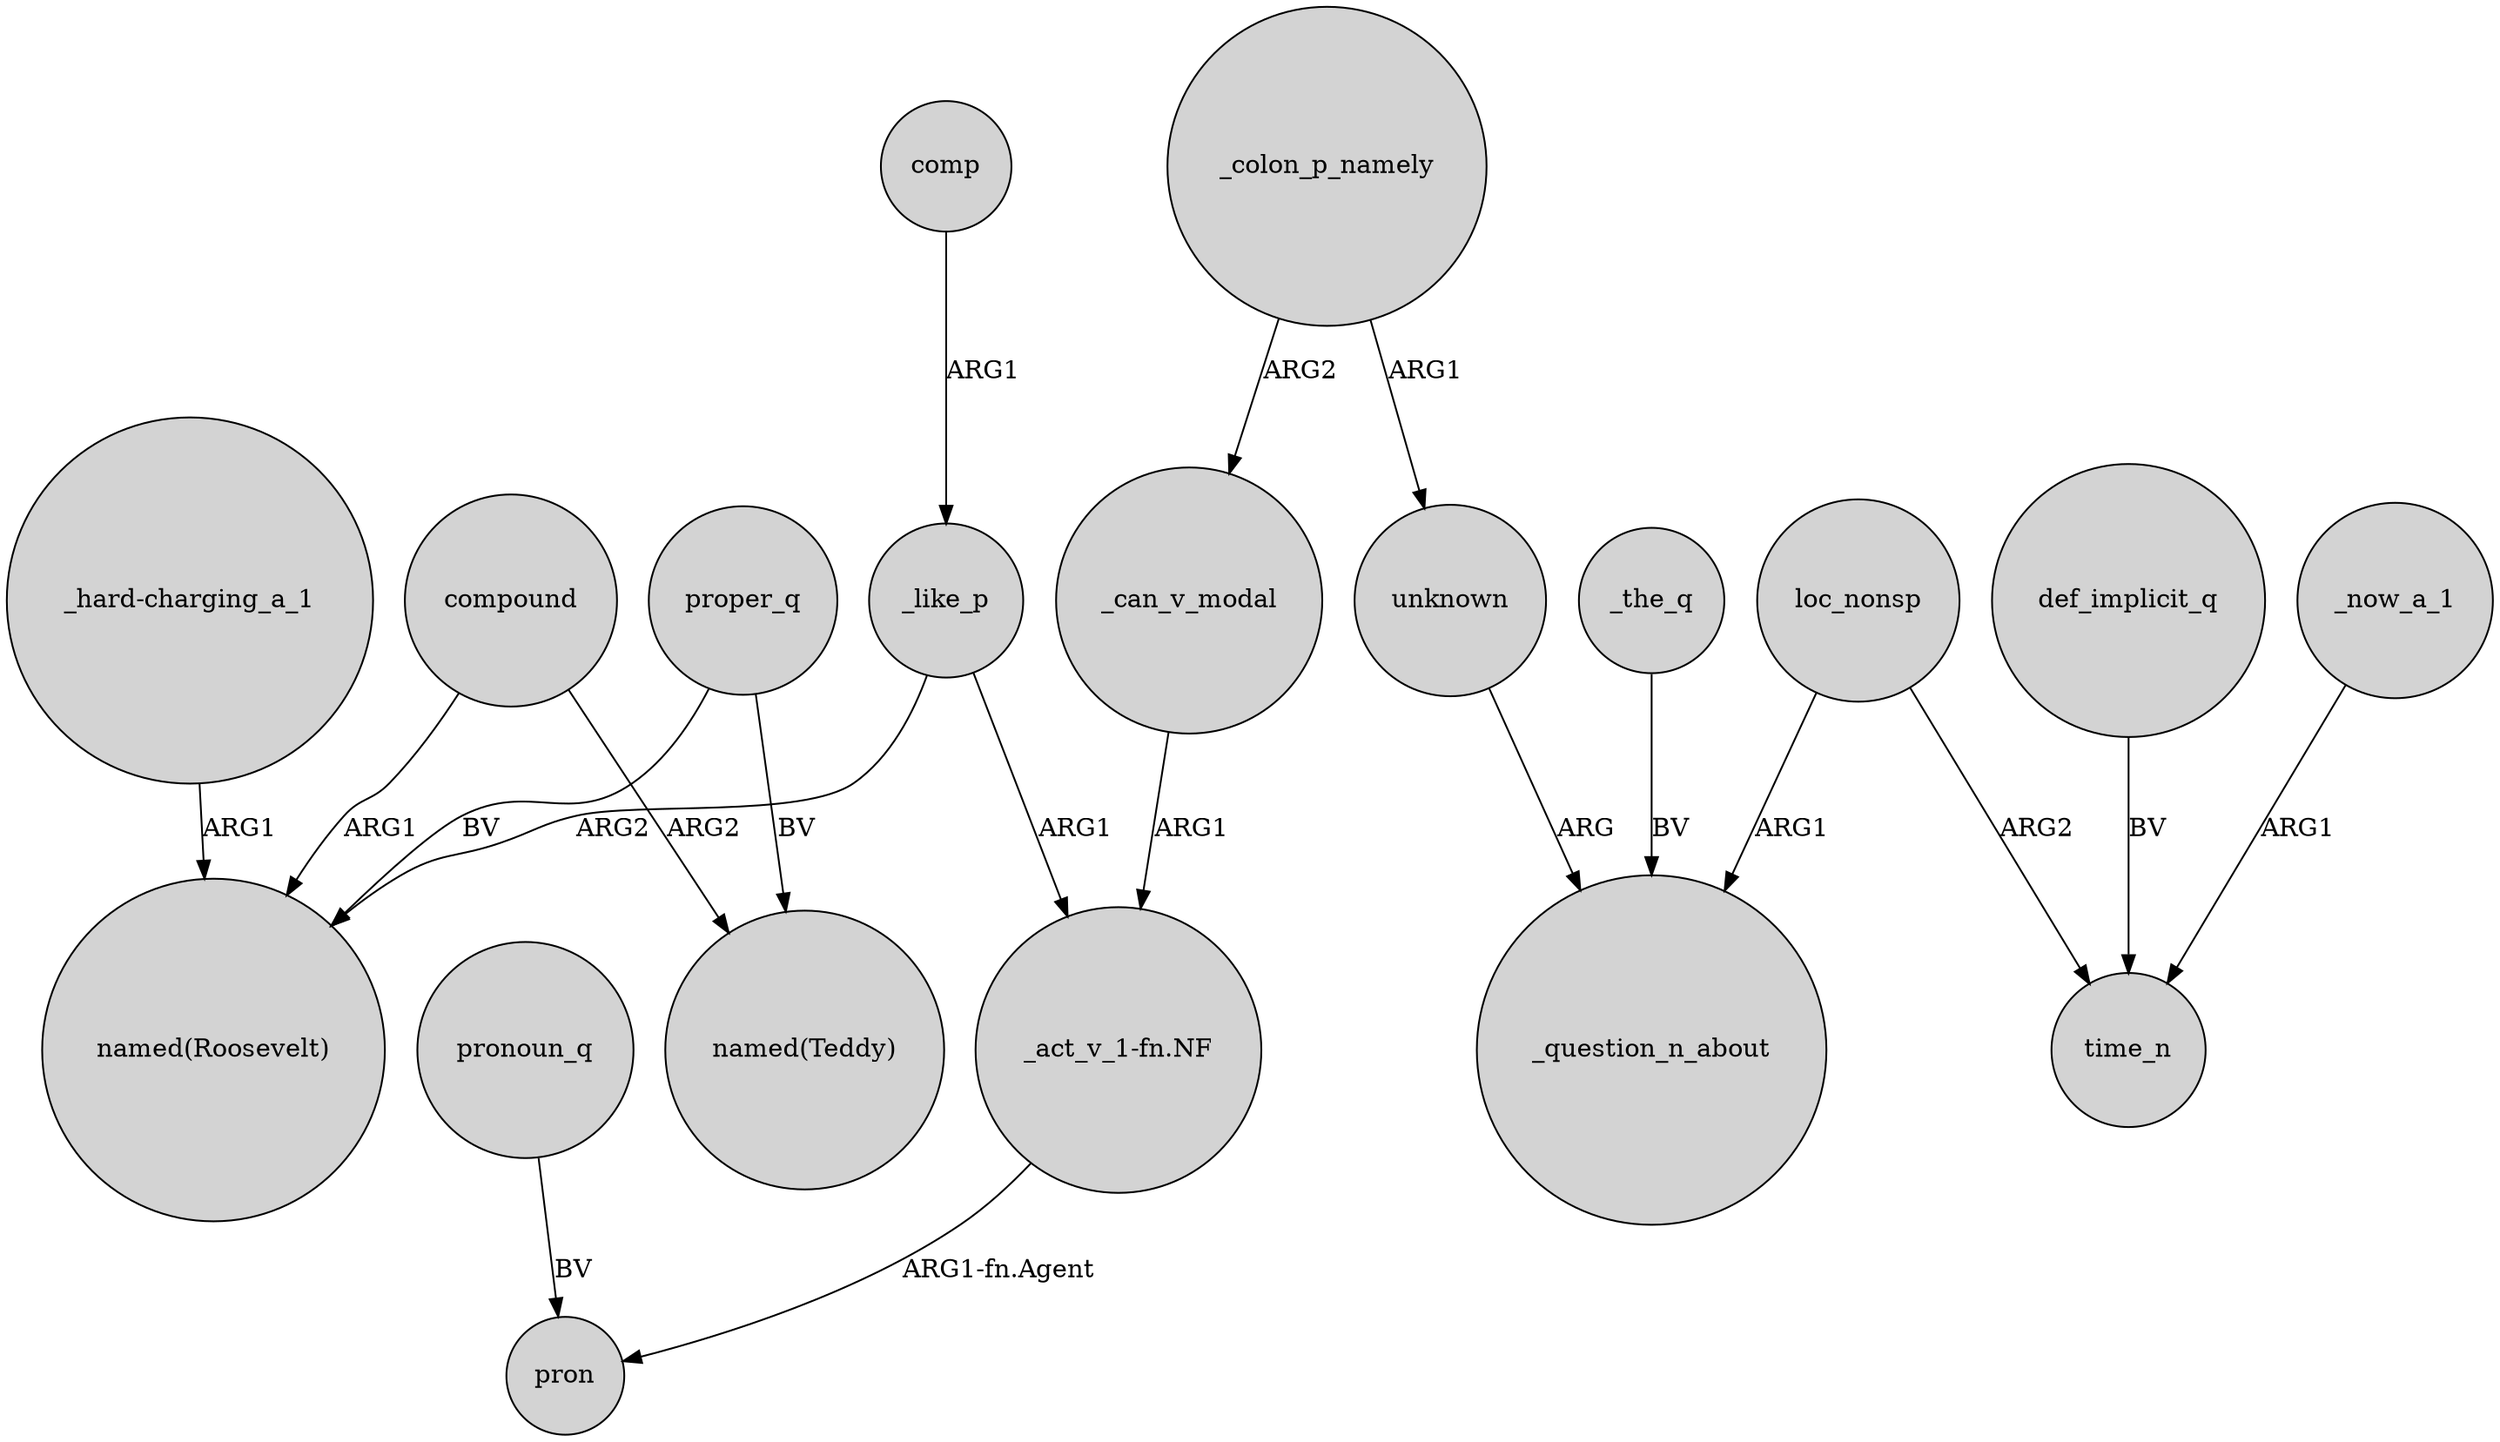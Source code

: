 digraph {
	node [shape=circle style=filled]
	_colon_p_namely -> _can_v_modal [label=ARG2]
	"_hard-charging_a_1" -> "named(Roosevelt)" [label=ARG1]
	compound -> "named(Teddy)" [label=ARG2]
	_like_p -> "_act_v_1-fn.NF" [label=ARG1]
	unknown -> _question_n_about [label=ARG]
	_can_v_modal -> "_act_v_1-fn.NF" [label=ARG1]
	proper_q -> "named(Teddy)" [label=BV]
	loc_nonsp -> time_n [label=ARG2]
	pronoun_q -> pron [label=BV]
	_colon_p_namely -> unknown [label=ARG1]
	_like_p -> "named(Roosevelt)" [label=ARG2]
	_now_a_1 -> time_n [label=ARG1]
	comp -> _like_p [label=ARG1]
	compound -> "named(Roosevelt)" [label=ARG1]
	"_act_v_1-fn.NF" -> pron [label="ARG1-fn.Agent"]
	proper_q -> "named(Roosevelt)" [label=BV]
	_the_q -> _question_n_about [label=BV]
	def_implicit_q -> time_n [label=BV]
	loc_nonsp -> _question_n_about [label=ARG1]
}
